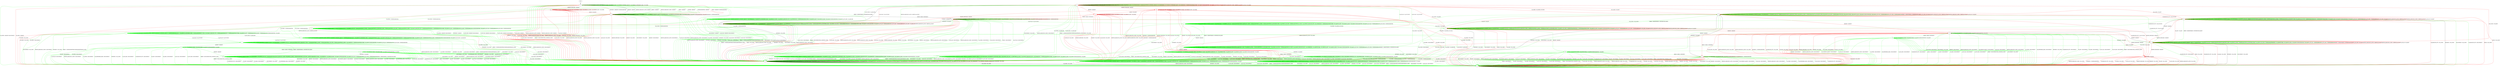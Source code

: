 digraph "" {
	graph ["Incoming time"=0.07662200927734375,
		"Outgoing time"=0.13793635368347168,
		Output="{'States': 36, 'Transitions': 837, 'Filename': '../results/ssh/DropBear-OpenSSH-yices-3.dot'}",
		Reference="{'States': 18, 'Transitions': 222, 'Filename': '../subjects/ssh/DropBear.dot'}",
		Solver=yices,
		Updated="{'States': 32, 'Transitions': 683, 'Filename': '../subjects/ssh/OpenSSH.dot'}",
		"f-measure"=0.15027624309392265,
		precision=0.09956076134699854,
		recall=0.3063063063063063
	];
	a -> a	[key=0,
		label="SERVICE_REQUEST_AUTH / SERVICE_ACCEPT"];
	a -> a	[key=1,
		label="CH_REQUEST_PTY / CH_NONE"];
	a -> a	[key=2,
		label="CH_DATA / CH_NONE"];
	a -> a	[key=3,
		label="CH_CLOSE / CH_NONE"];
	a -> a	[key=4,
		label="CH_EOF / CH_NONE"];
	a -> a	[key=5,
		color=green,
		label="KEXINIT / UNIMPLEMENTED"];
	a -> a	[key=6,
		color=green,
		label="CH_WINDOW_ADJUST / CH_NONE"];
	a -> a	[key=7,
		color=green,
		label="DEBUG / NO_RESP"];
	a -> a	[key=8,
		color=green,
		label="CH_EXTENDED_DATA / CH_NONE"];
	a -> a	[key=9,
		color=green,
		label="KEX30 / UNIMPLEMENTED"];
	a -> a	[key=10,
		color=green,
		label="IGNORE / NO_RESP"];
	a -> a	[key=11,
		color=green,
		label="UNIMPLEMENTED / NO_RESP"];
	a -> a	[key=12,
		color=red,
		label="UA_PK_NOK / NO_RESP"];
	a -> a	[key=13,
		color=red,
		label="SERVICE_REQUEST_CONN / SERVICE_ACCEPT"];
	a -> a	[key=14,
		color=red,
		label="UA_PK_OK / NO_RESP"];
	a -> g	[key=0,
		label="NEWKEYS / NO_CONN"];
	a -> g	[key=1,
		color=green,
		label="DISCONNECT / NO_CONN"];
	a -> g	[key=2,
		color=green,
		label="SERVICE_REQUEST_CONN / DISCONNECT"];
	a -> g	[key=3,
		color=green,
		label="REKEY / UNIMPLEMENTED|UNIMPLEMENTED|NO_CONN"];
	a -> g	[key=4,
		color=red,
		label="KEX30 / NO_CONN"];
	a -> l	[key=0,
		color=red,
		label="CH_OPEN / CH_OPEN_SUCCESS"];
	p	[color=green];
	a -> p	[key=0,
		color=green,
		label="UA_PK_OK / UA_SUCCESS"];
	a -> p	[key=1,
		color=green,
		label="UA_PW_OK / UA_SUCCESS"];
	q	[color=green];
	a -> q	[key=0,
		color=green,
		label="UA_PW_NOK / UA_FAILURE"];
	r	[color=green];
	a -> r	[key=0,
		color=green,
		label="UA_NONE / UA_FAILURE"];
	s	[color=green];
	a -> s	[key=0,
		color=green,
		label="UA_PK_NOK / UA_FAILURE"];
	t	[color=green];
	a -> t	[key=0,
		color=green,
		label="CH_OPEN / UNIMPLEMENTED"];
	hh	[color=red];
	a -> hh	[key=0,
		color=red,
		label="KEXINIT_PROCEED / KEXINIT"];
	ii	[color=red];
	a -> ii	[key=0,
		color=red,
		label="KEXINIT / KEXINIT"];
	b -> b	[key=0,
		label="CH_OPEN / CH_MAX"];
	b -> b	[key=1,
		color=green,
		label="DEBUG / NO_RESP"];
	b -> b	[key=2,
		color=green,
		label="IGNORE / NO_RESP"];
	b -> b	[key=3,
		color=green,
		label="UNIMPLEMENTED / NO_RESP"];
	b -> e	[key=0,
		color=green,
		label="DISCONNECT / NO_CONN"];
	b -> e	[key=1,
		color=green,
		label="KEXINIT / DISCONNECT"];
	b -> e	[key=2,
		color=green,
		label="SERVICE_REQUEST_AUTH / DISCONNECT"];
	b -> e	[key=3,
		color=green,
		label="CH_WINDOW_ADJUST / DISCONNECT"];
	b -> e	[key=4,
		color=green,
		label="UA_PK_OK / DISCONNECT"];
	b -> e	[key=5,
		color=green,
		label="SERVICE_REQUEST_CONN / DISCONNECT"];
	b -> e	[key=6,
		color=green,
		label="UA_NONE / DISCONNECT"];
	b -> e	[key=7,
		color=green,
		label="CH_EXTENDED_DATA / DISCONNECT"];
	b -> e	[key=8,
		color=green,
		label="NEWKEYS / NO_CONN"];
	b -> e	[key=9,
		color=green,
		label="UA_PK_NOK / DISCONNECT"];
	b -> e	[key=10,
		color=green,
		label="CH_REQUEST_PTY / DISCONNECT"];
	b -> e	[key=11,
		color=green,
		label="CH_EOF / DISCONNECT"];
	b -> e	[key=12,
		color=green,
		label="CH_DATA / DISCONNECT"];
	b -> e	[key=13,
		color=green,
		label="UA_PW_OK / DISCONNECT"];
	b -> e	[key=14,
		color=green,
		label="UA_PW_NOK / DISCONNECT"];
	b -> e	[key=15,
		color=green,
		label="REKEY / DISCONNECT|NO_CONN|NO_CONN"];
	b -> e	[key=16,
		color=red,
		label="UA_PK_NOK / NO_CONN"];
	b -> e	[key=17,
		color=red,
		label="SERVICE_REQUEST_AUTH / NO_CONN"];
	b -> e	[key=18,
		color=red,
		label="SERVICE_REQUEST_CONN / NO_CONN"];
	b -> e	[key=19,
		color=red,
		label="NEWKEYS / UNIMPLEMENTED"];
	b -> e	[key=20,
		color=red,
		label="CH_REQUEST_PTY / NO_CONN"];
	b -> e	[key=21,
		color=red,
		label="CH_DATA / NO_CONN"];
	b -> e	[key=22,
		color=red,
		label="UA_PK_OK / NO_CONN"];
	b -> e	[key=23,
		color=red,
		label="KEXINIT_PROCEED / NO_CONN"];
	b -> e	[key=24,
		color=red,
		label="KEXINIT / NO_CONN"];
	b -> e	[key=25,
		color=red,
		label="CH_EOF / NO_CONN"];
	b -> g	[key=0,
		color=green,
		label="CH_CLOSE / DISCONNECT"];
	b -> g	[key=1,
		color=red,
		label="CH_CLOSE / NO_CONN"];
	b -> h	[key=0,
		color=red,
		label="KEX30 / KEX31+NEWKEYS"];
	ff	[color=green];
	b -> ff	[key=0,
		color=green,
		label="KEX30 / KEX31+NEWKEYS"];
	c -> a	[key=0,
		color=red,
		label="CH_CLOSE / NO_RESP"];
	c -> b	[key=0,
		label="KEXINIT / KEXINIT"];
	c -> c	[key=0,
		label="CH_OPEN / CH_MAX"];
	c -> c	[key=1,
		label="CH_EOF / NO_RESP"];
	c -> c	[key=2,
		color=green,
		label="SERVICE_REQUEST_AUTH / NO_RESP"];
	c -> c	[key=3,
		color=green,
		label="CH_WINDOW_ADJUST / NO_RESP"];
	c -> c	[key=4,
		color=green,
		label="DEBUG / NO_RESP"];
	c -> c	[key=5,
		color=green,
		label="UA_PK_OK / UNIMPLEMENTED"];
	c -> c	[key=6,
		color=green,
		label="SERVICE_REQUEST_CONN / NO_RESP"];
	c -> c	[key=7,
		color=green,
		label="UA_NONE / UNIMPLEMENTED"];
	c -> c	[key=8,
		color=green,
		label="CH_EXTENDED_DATA / NO_RESP"];
	c -> c	[key=9,
		color=green,
		label="UA_PK_NOK / UNIMPLEMENTED"];
	c -> c	[key=10,
		color=green,
		label="KEX30 / NO_RESP"];
	c -> c	[key=11,
		color=green,
		label="IGNORE / NO_RESP"];
	c -> c	[key=12,
		color=green,
		label="CH_DATA / NO_RESP"];
	c -> c	[key=13,
		color=green,
		label="UNIMPLEMENTED / NO_RESP"];
	c -> c	[key=14,
		color=green,
		label="UA_PW_OK / UNIMPLEMENTED"];
	c -> c	[key=15,
		color=green,
		label="UA_PW_NOK / UNIMPLEMENTED"];
	c -> c	[key=16,
		color=green,
		label="REKEY / KEXINIT|KEX31+NEWKEYS|NO_RESP"];
	c -> c	[key=17,
		color=red,
		label="UA_PK_NOK / NO_RESP"];
	c -> c	[key=18,
		color=red,
		label="SERVICE_REQUEST_AUTH / SERVICE_ACCEPT"];
	c -> c	[key=19,
		color=red,
		label="SERVICE_REQUEST_CONN / SERVICE_ACCEPT"];
	c -> c	[key=20,
		color=red,
		label="UA_PK_OK / NO_RESP"];
	c -> e	[key=0,
		label="NEWKEYS / NO_CONN"];
	c -> e	[key=1,
		color=green,
		label="DISCONNECT / NO_CONN"];
	c -> e	[key=2,
		color=green,
		label="CH_REQUEST_PTY / DISCONNECT"];
	c -> e	[key=3,
		color=red,
		label="KEX30 / NO_CONN"];
	c -> e	[key=4,
		color=red,
		label="CH_REQUEST_PTY / NO_CONN"];
	c -> e	[key=5,
		color=red,
		label="CH_DATA / NO_CONN"];
	v	[color=green];
	c -> v	[key=0,
		color=green,
		label="CH_CLOSE / CH_CLOSE"];
	jj	[color=red];
	c -> jj	[key=0,
		color=red,
		label="KEXINIT_PROCEED / KEXINIT"];
	d -> a	[key=0,
		color=red,
		label="CH_CLOSE / CH_EOF"];
	d -> b	[key=0,
		label="KEXINIT / KEXINIT"];
	d -> c	[key=0,
		color=green,
		label="REKEY / KEXINIT|KEX31+NEWKEYS|NO_RESP"];
	d -> c	[key=1,
		color=red,
		label="CH_EOF / CH_EOF"];
	d -> d	[key=0,
		label="CH_OPEN / CH_MAX"];
	d -> d	[key=1,
		label="CH_DATA / NO_RESP"];
	d -> d	[key=2,
		color=green,
		label="SERVICE_REQUEST_AUTH / UNIMPLEMENTED"];
	d -> d	[key=3,
		color=green,
		label="CH_WINDOW_ADJUST / NO_RESP"];
	d -> d	[key=4,
		color=green,
		label="DEBUG / NO_RESP"];
	d -> d	[key=5,
		color=green,
		label="UA_PK_OK / UNIMPLEMENTED"];
	d -> d	[key=6,
		color=green,
		label="SERVICE_REQUEST_CONN / UNIMPLEMENTED"];
	d -> d	[key=7,
		color=green,
		label="UA_NONE / UNIMPLEMENTED"];
	d -> d	[key=8,
		color=green,
		label="CH_EXTENDED_DATA / NO_RESP"];
	d -> d	[key=9,
		color=green,
		label="UA_PK_NOK / UNIMPLEMENTED"];
	d -> d	[key=10,
		color=green,
		label="KEX30 / UNIMPLEMENTED"];
	d -> d	[key=11,
		color=green,
		label="IGNORE / NO_RESP"];
	d -> d	[key=12,
		color=green,
		label="CH_EOF / NO_RESP"];
	d -> d	[key=13,
		color=green,
		label="UNIMPLEMENTED / NO_RESP"];
	d -> d	[key=14,
		color=green,
		label="UA_PW_OK / UNIMPLEMENTED"];
	d -> d	[key=15,
		color=green,
		label="UA_PW_NOK / UNIMPLEMENTED"];
	d -> d	[key=16,
		color=red,
		label="UA_PK_NOK / NO_RESP"];
	d -> d	[key=17,
		color=red,
		label="SERVICE_REQUEST_AUTH / SERVICE_ACCEPT"];
	d -> d	[key=18,
		color=red,
		label="SERVICE_REQUEST_CONN / SERVICE_ACCEPT"];
	d -> d	[key=19,
		color=red,
		label="UA_PK_OK / NO_RESP"];
	d -> e	[key=0,
		label="NEWKEYS / NO_CONN"];
	d -> e	[key=1,
		color=green,
		label="DISCONNECT / NO_CONN"];
	d -> e	[key=2,
		color=green,
		label="CH_REQUEST_PTY / DISCONNECT"];
	d -> e	[key=3,
		color=red,
		label="KEX30 / NO_CONN"];
	d -> e	[key=4,
		color=red,
		label="CH_REQUEST_PTY / NO_CONN"];
	d -> p	[key=0,
		color=green,
		label="CH_CLOSE / CH_CLOSE"];
	d -> jj	[key=0,
		color=red,
		label="KEXINIT_PROCEED / KEXINIT"];
	e -> e	[key=0,
		label="UA_PK_NOK / NO_CONN"];
	e -> e	[key=1,
		label="KEX30 / NO_CONN"];
	e -> e	[key=2,
		label="SERVICE_REQUEST_AUTH / NO_CONN"];
	e -> e	[key=3,
		label="SERVICE_REQUEST_CONN / NO_CONN"];
	e -> e	[key=4,
		label="NEWKEYS / NO_CONN"];
	e -> e	[key=5,
		label="CH_REQUEST_PTY / NO_CONN"];
	e -> e	[key=6,
		label="CH_OPEN / CH_MAX"];
	e -> e	[key=7,
		label="CH_DATA / NO_CONN"];
	e -> e	[key=8,
		label="UA_PK_OK / NO_CONN"];
	e -> e	[key=9,
		label="KEXINIT / NO_CONN"];
	e -> e	[key=10,
		label="CH_EOF / NO_CONN"];
	e -> e	[key=11,
		color=green,
		label="DISCONNECT / NO_CONN"];
	e -> e	[key=12,
		color=green,
		label="CH_WINDOW_ADJUST / NO_CONN"];
	e -> e	[key=13,
		color=green,
		label="DEBUG / NO_CONN"];
	e -> e	[key=14,
		color=green,
		label="UA_NONE / NO_CONN"];
	e -> e	[key=15,
		color=green,
		label="CH_EXTENDED_DATA / NO_CONN"];
	e -> e	[key=16,
		color=green,
		label="IGNORE / NO_CONN"];
	e -> e	[key=17,
		color=green,
		label="UNIMPLEMENTED / NO_CONN"];
	e -> e	[key=18,
		color=green,
		label="UA_PW_OK / NO_CONN"];
	e -> e	[key=19,
		color=green,
		label="UA_PW_NOK / NO_CONN"];
	e -> e	[key=20,
		color=green,
		label="REKEY / NO_CONN|NO_CONN|NO_CONN"];
	e -> e	[key=21,
		color=red,
		label="KEXINIT_PROCEED / NO_CONN"];
	e -> g	[key=0,
		label="CH_CLOSE / NO_CONN"];
	f -> a	[key=0,
		color=green,
		label="SERVICE_REQUEST_AUTH / SERVICE_ACCEPT"];
	f -> a	[key=1,
		color=red,
		label="UA_PK_OK / UA_SUCCESS"];
	f -> e	[key=0,
		color=red,
		label="CH_OPEN / NO_CONN"];
	f -> f	[key=0,
		label="CH_REQUEST_PTY / CH_NONE"];
	f -> f	[key=1,
		label="CH_DATA / CH_NONE"];
	f -> f	[key=2,
		label="CH_CLOSE / CH_NONE"];
	f -> f	[key=3,
		label="CH_EOF / CH_NONE"];
	f -> f	[key=4,
		color=green,
		label="KEXINIT / UNIMPLEMENTED"];
	f -> f	[key=5,
		color=green,
		label="CH_WINDOW_ADJUST / CH_NONE"];
	f -> f	[key=6,
		color=green,
		label="DEBUG / NO_RESP"];
	f -> f	[key=7,
		color=green,
		label="UA_PK_OK / UNIMPLEMENTED"];
	f -> f	[key=8,
		color=green,
		label="UA_NONE / UNIMPLEMENTED"];
	f -> f	[key=9,
		color=green,
		label="CH_EXTENDED_DATA / CH_NONE"];
	f -> f	[key=10,
		color=green,
		label="UA_PK_NOK / UNIMPLEMENTED"];
	f -> f	[key=11,
		color=green,
		label="KEX30 / UNIMPLEMENTED"];
	f -> f	[key=12,
		color=green,
		label="IGNORE / NO_RESP"];
	f -> f	[key=13,
		color=green,
		label="UNIMPLEMENTED / NO_RESP"];
	f -> f	[key=14,
		color=green,
		label="UA_PW_OK / UNIMPLEMENTED"];
	f -> f	[key=15,
		color=green,
		label="UA_PW_NOK / UNIMPLEMENTED"];
	f -> f	[key=16,
		color=red,
		label="UA_PK_NOK / UA_FAILURE"];
	f -> f	[key=17,
		color=red,
		label="SERVICE_REQUEST_AUTH / SERVICE_ACCEPT"];
	f -> g	[key=0,
		label="NEWKEYS / NO_CONN"];
	f -> g	[key=1,
		color=green,
		label="DISCONNECT / NO_CONN"];
	f -> g	[key=2,
		color=green,
		label="SERVICE_REQUEST_CONN / DISCONNECT"];
	f -> g	[key=3,
		color=green,
		label="REKEY / UNIMPLEMENTED|UNIMPLEMENTED|NO_CONN"];
	f -> g	[key=4,
		color=red,
		label="KEX30 / NO_CONN"];
	f -> g	[key=5,
		color=red,
		label="SERVICE_REQUEST_CONN / NO_CONN"];
	o	[color=green];
	f -> o	[key=0,
		color=green,
		label="CH_OPEN / UNIMPLEMENTED"];
	f -> hh	[key=0,
		color=red,
		label="KEXINIT_PROCEED / KEXINIT"];
	f -> ii	[key=0,
		color=red,
		label="KEXINIT / KEXINIT"];
	g -> e	[key=0,
		label="CH_OPEN / NO_CONN"];
	g -> g	[key=0,
		label="UA_PK_NOK / NO_CONN"];
	g -> g	[key=1,
		label="KEX30 / NO_CONN"];
	g -> g	[key=2,
		label="SERVICE_REQUEST_AUTH / NO_CONN"];
	g -> g	[key=3,
		label="SERVICE_REQUEST_CONN / NO_CONN"];
	g -> g	[key=4,
		label="NEWKEYS / NO_CONN"];
	g -> g	[key=5,
		label="CH_REQUEST_PTY / CH_NONE"];
	g -> g	[key=6,
		label="CH_DATA / CH_NONE"];
	g -> g	[key=7,
		label="UA_PK_OK / NO_CONN"];
	g -> g	[key=8,
		label="CH_CLOSE / CH_NONE"];
	g -> g	[key=9,
		label="KEXINIT / NO_CONN"];
	g -> g	[key=10,
		label="CH_EOF / CH_NONE"];
	g -> g	[key=11,
		color=green,
		label="DISCONNECT / NO_CONN"];
	g -> g	[key=12,
		color=green,
		label="CH_WINDOW_ADJUST / CH_NONE"];
	g -> g	[key=13,
		color=green,
		label="DEBUG / NO_CONN"];
	g -> g	[key=14,
		color=green,
		label="UA_NONE / NO_CONN"];
	g -> g	[key=15,
		color=green,
		label="CH_EXTENDED_DATA / CH_NONE"];
	g -> g	[key=16,
		color=green,
		label="IGNORE / NO_CONN"];
	g -> g	[key=17,
		color=green,
		label="UNIMPLEMENTED / NO_CONN"];
	g -> g	[key=18,
		color=green,
		label="UA_PW_OK / NO_CONN"];
	g -> g	[key=19,
		color=green,
		label="UA_PW_NOK / NO_CONN"];
	g -> g	[key=20,
		color=green,
		label="REKEY / NO_CONN|NO_CONN|NO_CONN"];
	g -> g	[key=21,
		color=red,
		label="KEXINIT_PROCEED / NO_CONN"];
	h -> e	[key=0,
		color=green,
		label="DISCONNECT / NO_CONN"];
	h -> e	[key=1,
		color=green,
		label="KEXINIT / DISCONNECT"];
	h -> e	[key=2,
		color=green,
		label="SERVICE_REQUEST_AUTH / DISCONNECT"];
	h -> e	[key=3,
		color=green,
		label="CH_WINDOW_ADJUST / DISCONNECT"];
	h -> e	[key=4,
		color=green,
		label="UA_PK_OK / DISCONNECT"];
	h -> e	[key=5,
		color=green,
		label="SERVICE_REQUEST_CONN / DISCONNECT"];
	h -> e	[key=6,
		color=green,
		label="UA_NONE / DISCONNECT"];
	h -> e	[key=7,
		color=green,
		label="CH_EXTENDED_DATA / DISCONNECT"];
	h -> e	[key=8,
		color=green,
		label="UA_PK_NOK / DISCONNECT"];
	h -> e	[key=9,
		color=green,
		label="CH_REQUEST_PTY / DISCONNECT"];
	h -> e	[key=10,
		color=green,
		label="KEX30 / DISCONNECT"];
	h -> e	[key=11,
		color=green,
		label="CH_EOF / DISCONNECT"];
	h -> e	[key=12,
		color=green,
		label="CH_DATA / DISCONNECT"];
	h -> e	[key=13,
		color=green,
		label="UA_PW_OK / DISCONNECT"];
	h -> e	[key=14,
		color=green,
		label="UA_PW_NOK / DISCONNECT"];
	h -> e	[key=15,
		color=green,
		label="REKEY / DISCONNECT|NO_CONN|NO_CONN"];
	h -> e	[key=16,
		color=red,
		label="UA_PK_NOK / NO_CONN"];
	h -> e	[key=17,
		color=red,
		label="SERVICE_REQUEST_AUTH / NO_CONN"];
	h -> e	[key=18,
		color=red,
		label="SERVICE_REQUEST_CONN / NO_CONN"];
	h -> e	[key=19,
		color=red,
		label="CH_REQUEST_PTY / NO_CONN"];
	h -> e	[key=20,
		color=red,
		label="CH_DATA / NO_CONN"];
	h -> e	[key=21,
		color=red,
		label="UA_PK_OK / NO_CONN"];
	h -> e	[key=22,
		color=red,
		label="KEXINIT_PROCEED / NO_CONN"];
	h -> e	[key=23,
		color=red,
		label="KEXINIT / NO_CONN"];
	h -> e	[key=24,
		color=red,
		label="CH_EOF / NO_CONN"];
	h -> g	[key=0,
		color=green,
		label="CH_CLOSE / DISCONNECT"];
	h -> g	[key=1,
		color=red,
		label="CH_CLOSE / NO_CONN"];
	h -> h	[key=0,
		label="CH_OPEN / CH_MAX"];
	h -> h	[key=1,
		color=green,
		label="DEBUG / NO_RESP"];
	h -> h	[key=2,
		color=green,
		label="IGNORE / NO_RESP"];
	h -> h	[key=3,
		color=green,
		label="UNIMPLEMENTED / NO_RESP"];
	h -> h	[key=4,
		color=red,
		label="KEX30 / UNIMPLEMENTED"];
	h -> l	[key=0,
		label="NEWKEYS / NO_RESP"];
	i -> a	[key=0,
		color=red,
		label="CH_CLOSE / NO_RESP"];
	i -> b	[key=0,
		color=red,
		label="KEXINIT / KEXINIT"];
	i -> c	[key=0,
		color=red,
		label="CH_REQUEST_PTY / CH_SUCCESS"];
	i -> d	[key=0,
		color=green,
		label="CH_REQUEST_PTY / CH_SUCCESS"];
	i -> e	[key=0,
		label="NEWKEYS / NO_CONN"];
	i -> e	[key=1,
		color=green,
		label="DISCONNECT / NO_CONN"];
	i -> e	[key=2,
		color=red,
		label="KEX30 / NO_CONN"];
	i -> e	[key=3,
		color=red,
		label="CH_DATA / NO_CONN"];
	i -> i	[key=0,
		label="CH_OPEN / CH_MAX"];
	i -> i	[key=1,
		label="CH_EOF / NO_RESP"];
	i -> i	[key=2,
		color=green,
		label="SERVICE_REQUEST_AUTH / UNIMPLEMENTED"];
	i -> i	[key=3,
		color=green,
		label="CH_WINDOW_ADJUST / NO_RESP"];
	i -> i	[key=4,
		color=green,
		label="DEBUG / NO_RESP"];
	i -> i	[key=5,
		color=green,
		label="UA_PK_OK / UNIMPLEMENTED"];
	i -> i	[key=6,
		color=green,
		label="SERVICE_REQUEST_CONN / UNIMPLEMENTED"];
	i -> i	[key=7,
		color=green,
		label="UA_NONE / UNIMPLEMENTED"];
	i -> i	[key=8,
		color=green,
		label="CH_EXTENDED_DATA / NO_RESP"];
	i -> i	[key=9,
		color=green,
		label="UA_PK_NOK / UNIMPLEMENTED"];
	i -> i	[key=10,
		color=green,
		label="KEX30 / UNIMPLEMENTED"];
	i -> i	[key=11,
		color=green,
		label="IGNORE / NO_RESP"];
	i -> i	[key=12,
		color=green,
		label="CH_DATA / NO_RESP"];
	i -> i	[key=13,
		color=green,
		label="UNIMPLEMENTED / NO_RESP"];
	i -> i	[key=14,
		color=green,
		label="UA_PW_OK / UNIMPLEMENTED"];
	i -> i	[key=15,
		color=green,
		label="UA_PW_NOK / UNIMPLEMENTED"];
	i -> i	[key=16,
		color=red,
		label="UA_PK_NOK / NO_RESP"];
	i -> i	[key=17,
		color=red,
		label="SERVICE_REQUEST_AUTH / SERVICE_ACCEPT"];
	i -> i	[key=18,
		color=red,
		label="SERVICE_REQUEST_CONN / SERVICE_ACCEPT"];
	i -> i	[key=19,
		color=red,
		label="UA_PK_OK / NO_RESP"];
	i -> l	[key=0,
		color=green,
		label="REKEY / KEXINIT|KEX31+NEWKEYS|NO_RESP"];
	i -> p	[key=0,
		color=green,
		label="CH_CLOSE / CH_CLOSE"];
	bb	[color=green];
	i -> bb	[key=0,
		color=green,
		label="KEXINIT / KEXINIT"];
	i -> jj	[key=0,
		color=red,
		label="KEXINIT_PROCEED / KEXINIT"];
	j -> e	[key=0,
		color=green,
		label="CH_OPEN / KEXINIT+DISCONNECT"];
	j -> e	[key=1,
		color=red,
		label="CH_OPEN / KEXINIT"];
	j -> f	[key=0,
		color=green,
		label="REKEY / KEXINIT|KEX31+NEWKEYS|NO_RESP"];
	j -> g	[key=0,
		color=green,
		label="DISCONNECT / KEXINIT"];
	j -> g	[key=1,
		color=green,
		label="UA_PK_OK / KEXINIT+DISCONNECT"];
	j -> g	[key=2,
		color=green,
		label="UA_NONE / KEXINIT+DISCONNECT"];
	j -> g	[key=3,
		color=green,
		label="NEWKEYS / KEXINIT"];
	j -> g	[key=4,
		color=green,
		label="UA_PK_NOK / KEXINIT+DISCONNECT"];
	j -> g	[key=5,
		color=green,
		label="UA_PW_OK / KEXINIT+DISCONNECT"];
	j -> g	[key=6,
		color=green,
		label="UA_PW_NOK / KEXINIT+DISCONNECT"];
	j -> g	[key=7,
		color=red,
		label="UA_PK_NOK / KEXINIT"];
	j -> g	[key=8,
		color=red,
		label="SERVICE_REQUEST_AUTH / KEXINIT"];
	j -> g	[key=9,
		color=red,
		label="SERVICE_REQUEST_CONN / KEXINIT"];
	j -> g	[key=10,
		color=red,
		label="UA_PK_OK / KEXINIT"];
	j -> j	[key=0,
		label="CH_REQUEST_PTY / CH_NONE"];
	j -> j	[key=1,
		label="CH_DATA / CH_NONE"];
	j -> j	[key=2,
		label="CH_CLOSE / CH_NONE"];
	j -> j	[key=3,
		label="CH_EOF / CH_NONE"];
	j -> j	[key=4,
		color=green,
		label="CH_WINDOW_ADJUST / CH_NONE"];
	j -> j	[key=5,
		color=green,
		label="CH_EXTENDED_DATA / CH_NONE"];
	j -> n	[key=0,
		label="KEXINIT / KEXINIT"];
	j -> n	[key=1,
		color=green,
		label="SERVICE_REQUEST_AUTH / KEXINIT"];
	j -> n	[key=2,
		color=green,
		label="DEBUG / KEXINIT"];
	j -> n	[key=3,
		color=green,
		label="SERVICE_REQUEST_CONN / KEXINIT"];
	j -> n	[key=4,
		color=green,
		label="KEX30 / KEXINIT"];
	j -> n	[key=5,
		color=green,
		label="IGNORE / KEXINIT"];
	j -> n	[key=6,
		color=green,
		label="UNIMPLEMENTED / KEXINIT"];
	j -> n	[key=7,
		color=red,
		label="KEX30 / KEXINIT+UNIMPLEMENTED"];
	j -> n	[key=8,
		color=red,
		label="NEWKEYS / KEXINIT+UNIMPLEMENTED"];
	gg	[color=red];
	j -> gg	[key=0,
		color=red,
		label="KEXINIT_PROCEED / KEXINIT"];
	k -> e	[key=0,
		color=green,
		label="CH_OPEN / DISCONNECT"];
	k -> e	[key=1,
		color=red,
		label="CH_OPEN / NO_CONN"];
	k -> f	[key=0,
		label="NEWKEYS / NO_RESP"];
	k -> g	[key=0,
		color=green,
		label="DISCONNECT / NO_CONN"];
	k -> g	[key=1,
		color=green,
		label="KEXINIT / DISCONNECT"];
	k -> g	[key=2,
		color=green,
		label="SERVICE_REQUEST_AUTH / DISCONNECT"];
	k -> g	[key=3,
		color=green,
		label="UA_PK_OK / DISCONNECT"];
	k -> g	[key=4,
		color=green,
		label="SERVICE_REQUEST_CONN / DISCONNECT"];
	k -> g	[key=5,
		color=green,
		label="UA_NONE / DISCONNECT"];
	k -> g	[key=6,
		color=green,
		label="UA_PK_NOK / DISCONNECT"];
	k -> g	[key=7,
		color=green,
		label="KEX30 / DISCONNECT"];
	k -> g	[key=8,
		color=green,
		label="UA_PW_OK / DISCONNECT"];
	k -> g	[key=9,
		color=green,
		label="UA_PW_NOK / DISCONNECT"];
	k -> g	[key=10,
		color=green,
		label="REKEY / DISCONNECT|NO_CONN|NO_CONN"];
	k -> g	[key=11,
		color=red,
		label="UA_PK_NOK / NO_CONN"];
	k -> g	[key=12,
		color=red,
		label="SERVICE_REQUEST_AUTH / NO_CONN"];
	k -> g	[key=13,
		color=red,
		label="SERVICE_REQUEST_CONN / NO_CONN"];
	k -> g	[key=14,
		color=red,
		label="UA_PK_OK / NO_CONN"];
	k -> g	[key=15,
		color=red,
		label="KEXINIT_PROCEED / NO_CONN"];
	k -> g	[key=16,
		color=red,
		label="KEXINIT / NO_CONN"];
	k -> k	[key=0,
		label="CH_REQUEST_PTY / CH_NONE"];
	k -> k	[key=1,
		label="CH_DATA / CH_NONE"];
	k -> k	[key=2,
		label="CH_CLOSE / CH_NONE"];
	k -> k	[key=3,
		label="CH_EOF / CH_NONE"];
	k -> k	[key=4,
		color=green,
		label="CH_WINDOW_ADJUST / CH_NONE"];
	k -> k	[key=5,
		color=green,
		label="DEBUG / NO_RESP"];
	k -> k	[key=6,
		color=green,
		label="CH_EXTENDED_DATA / CH_NONE"];
	k -> k	[key=7,
		color=green,
		label="IGNORE / NO_RESP"];
	k -> k	[key=8,
		color=green,
		label="UNIMPLEMENTED / NO_RESP"];
	k -> k	[key=9,
		color=red,
		label="KEX30 / UNIMPLEMENTED"];
	l -> a	[key=0,
		color=red,
		label="CH_CLOSE / CH_EOF"];
	l -> b	[key=0,
		color=red,
		label="KEXINIT / KEXINIT"];
	l -> c	[key=0,
		color=green,
		label="CH_REQUEST_PTY / CH_SUCCESS"];
	l -> d	[key=0,
		color=red,
		label="CH_REQUEST_PTY / CH_SUCCESS"];
	l -> e	[key=0,
		label="NEWKEYS / NO_CONN"];
	l -> e	[key=1,
		color=green,
		label="DISCONNECT / NO_CONN"];
	l -> e	[key=2,
		color=red,
		label="KEX30 / NO_CONN"];
	l -> i	[key=0,
		color=red,
		label="CH_EOF / CH_EOF"];
	l -> l	[key=0,
		label="CH_OPEN / CH_MAX"];
	l -> l	[key=1,
		label="CH_DATA / NO_RESP"];
	l -> l	[key=2,
		color=green,
		label="SERVICE_REQUEST_AUTH / NO_RESP"];
	l -> l	[key=3,
		color=green,
		label="CH_WINDOW_ADJUST / NO_RESP"];
	l -> l	[key=4,
		color=green,
		label="DEBUG / NO_RESP"];
	l -> l	[key=5,
		color=green,
		label="UA_PK_OK / UNIMPLEMENTED"];
	l -> l	[key=6,
		color=green,
		label="SERVICE_REQUEST_CONN / NO_RESP"];
	l -> l	[key=7,
		color=green,
		label="UA_NONE / UNIMPLEMENTED"];
	l -> l	[key=8,
		color=green,
		label="CH_EXTENDED_DATA / NO_RESP"];
	l -> l	[key=9,
		color=green,
		label="UA_PK_NOK / UNIMPLEMENTED"];
	l -> l	[key=10,
		color=green,
		label="KEX30 / NO_RESP"];
	l -> l	[key=11,
		color=green,
		label="IGNORE / NO_RESP"];
	l -> l	[key=12,
		color=green,
		label="CH_EOF / NO_RESP"];
	l -> l	[key=13,
		color=green,
		label="UNIMPLEMENTED / NO_RESP"];
	l -> l	[key=14,
		color=green,
		label="UA_PW_OK / UNIMPLEMENTED"];
	l -> l	[key=15,
		color=green,
		label="UA_PW_NOK / UNIMPLEMENTED"];
	l -> l	[key=16,
		color=green,
		label="REKEY / KEXINIT|KEX31+NEWKEYS|NO_RESP"];
	l -> l	[key=17,
		color=red,
		label="UA_PK_NOK / NO_RESP"];
	l -> l	[key=18,
		color=red,
		label="SERVICE_REQUEST_AUTH / SERVICE_ACCEPT"];
	l -> l	[key=19,
		color=red,
		label="SERVICE_REQUEST_CONN / SERVICE_ACCEPT"];
	l -> l	[key=20,
		color=red,
		label="UA_PK_OK / NO_RESP"];
	l -> v	[key=0,
		color=green,
		label="CH_CLOSE / CH_CLOSE"];
	l -> bb	[key=0,
		color=green,
		label="KEXINIT / KEXINIT"];
	l -> jj	[key=0,
		color=red,
		label="KEXINIT_PROCEED / KEXINIT"];
	m -> j	[key=0];
	n -> e	[key=0,
		color=green,
		label="CH_OPEN / DISCONNECT"];
	n -> e	[key=1,
		color=red,
		label="CH_OPEN / NO_CONN"];
	n -> g	[key=0,
		color=green,
		label="DISCONNECT / NO_CONN"];
	n -> g	[key=1,
		color=green,
		label="KEXINIT / DISCONNECT"];
	n -> g	[key=2,
		color=green,
		label="SERVICE_REQUEST_AUTH / DISCONNECT"];
	n -> g	[key=3,
		color=green,
		label="UA_PK_OK / DISCONNECT"];
	n -> g	[key=4,
		color=green,
		label="SERVICE_REQUEST_CONN / DISCONNECT"];
	n -> g	[key=5,
		color=green,
		label="UA_NONE / DISCONNECT"];
	n -> g	[key=6,
		color=green,
		label="NEWKEYS / NO_CONN"];
	n -> g	[key=7,
		color=green,
		label="UA_PK_NOK / DISCONNECT"];
	n -> g	[key=8,
		color=green,
		label="UA_PW_OK / DISCONNECT"];
	n -> g	[key=9,
		color=green,
		label="UA_PW_NOK / DISCONNECT"];
	n -> g	[key=10,
		color=green,
		label="REKEY / DISCONNECT|NO_CONN|NO_CONN"];
	n -> g	[key=11,
		color=red,
		label="UA_PK_NOK / NO_CONN"];
	n -> g	[key=12,
		color=red,
		label="SERVICE_REQUEST_AUTH / NO_CONN"];
	n -> g	[key=13,
		color=red,
		label="SERVICE_REQUEST_CONN / NO_CONN"];
	n -> g	[key=14,
		color=red,
		label="UA_PK_OK / NO_CONN"];
	n -> g	[key=15,
		color=red,
		label="KEXINIT_PROCEED / NO_CONN"];
	n -> g	[key=16,
		color=red,
		label="KEXINIT / NO_CONN"];
	n -> k	[key=0,
		label="KEX30 / KEX31+NEWKEYS"];
	n -> n	[key=0,
		label="CH_REQUEST_PTY / CH_NONE"];
	n -> n	[key=1,
		label="CH_DATA / CH_NONE"];
	n -> n	[key=2,
		label="CH_CLOSE / CH_NONE"];
	n -> n	[key=3,
		label="CH_EOF / CH_NONE"];
	n -> n	[key=4,
		color=green,
		label="CH_WINDOW_ADJUST / CH_NONE"];
	n -> n	[key=5,
		color=green,
		label="DEBUG / NO_RESP"];
	n -> n	[key=6,
		color=green,
		label="CH_EXTENDED_DATA / CH_NONE"];
	n -> n	[key=7,
		color=green,
		label="IGNORE / NO_RESP"];
	n -> n	[key=8,
		color=green,
		label="UNIMPLEMENTED / NO_RESP"];
	n -> n	[key=9,
		color=red,
		label="NEWKEYS / UNIMPLEMENTED"];
	o -> e	[key=0,
		color=green,
		label="DISCONNECT / NO_CONN"];
	o -> e	[key=1,
		color=green,
		label="SERVICE_REQUEST_CONN / DISCONNECT"];
	o -> e	[key=2,
		color=green,
		label="NEWKEYS / NO_CONN"];
	o -> e	[key=3,
		color=green,
		label="REKEY / UNIMPLEMENTED|UNIMPLEMENTED|NO_CONN"];
	o -> f	[key=0,
		color=green,
		label="CH_CLOSE / UNIMPLEMENTED"];
	o -> o	[key=0,
		color=green,
		label="KEXINIT / UNIMPLEMENTED"];
	o -> o	[key=1,
		color=green,
		label="CH_WINDOW_ADJUST / UNIMPLEMENTED"];
	o -> o	[key=2,
		color=green,
		label="DEBUG / NO_RESP"];
	o -> o	[key=3,
		color=green,
		label="UA_PK_OK / UNIMPLEMENTED"];
	o -> o	[key=4,
		color=green,
		label="UA_NONE / UNIMPLEMENTED"];
	o -> o	[key=5,
		color=green,
		label="CH_EXTENDED_DATA / UNIMPLEMENTED"];
	o -> o	[key=6,
		color=green,
		label="UA_PK_NOK / UNIMPLEMENTED"];
	o -> o	[key=7,
		color=green,
		label="CH_OPEN / CH_MAX"];
	o -> o	[key=8,
		color=green,
		label="CH_REQUEST_PTY / UNIMPLEMENTED"];
	o -> o	[key=9,
		color=green,
		label="KEX30 / UNIMPLEMENTED"];
	o -> o	[key=10,
		color=green,
		label="IGNORE / NO_RESP"];
	o -> o	[key=11,
		color=green,
		label="CH_EOF / UNIMPLEMENTED"];
	o -> o	[key=12,
		color=green,
		label="CH_DATA / UNIMPLEMENTED"];
	o -> o	[key=13,
		color=green,
		label="UNIMPLEMENTED / NO_RESP"];
	o -> o	[key=14,
		color=green,
		label="UA_PW_OK / UNIMPLEMENTED"];
	o -> o	[key=15,
		color=green,
		label="UA_PW_NOK / UNIMPLEMENTED"];
	o -> t	[key=0,
		color=green,
		label="SERVICE_REQUEST_AUTH / SERVICE_ACCEPT"];
	p -> g	[key=0,
		color=green,
		label="DISCONNECT / NO_CONN"];
	p -> g	[key=1,
		color=green,
		label="NEWKEYS / NO_CONN"];
	p -> i	[key=0,
		color=green,
		label="CH_OPEN / CH_OPEN_SUCCESS"];
	p -> p	[key=0,
		color=green,
		label="SERVICE_REQUEST_AUTH / UNIMPLEMENTED"];
	p -> p	[key=1,
		color=green,
		label="CH_WINDOW_ADJUST / CH_NONE"];
	p -> p	[key=2,
		color=green,
		label="DEBUG / NO_RESP"];
	p -> p	[key=3,
		color=green,
		label="UA_PK_OK / UNIMPLEMENTED"];
	p -> p	[key=4,
		color=green,
		label="SERVICE_REQUEST_CONN / UNIMPLEMENTED"];
	p -> p	[key=5,
		color=green,
		label="UA_NONE / UNIMPLEMENTED"];
	p -> p	[key=6,
		color=green,
		label="CH_EXTENDED_DATA / CH_NONE"];
	p -> p	[key=7,
		color=green,
		label="UA_PK_NOK / UNIMPLEMENTED"];
	p -> p	[key=8,
		color=green,
		label="CH_CLOSE / CH_NONE"];
	p -> p	[key=9,
		color=green,
		label="CH_REQUEST_PTY / CH_NONE"];
	p -> p	[key=10,
		color=green,
		label="KEX30 / UNIMPLEMENTED"];
	p -> p	[key=11,
		color=green,
		label="IGNORE / NO_RESP"];
	p -> p	[key=12,
		color=green,
		label="CH_EOF / CH_NONE"];
	p -> p	[key=13,
		color=green,
		label="CH_DATA / CH_NONE"];
	p -> p	[key=14,
		color=green,
		label="UNIMPLEMENTED / NO_RESP"];
	p -> p	[key=15,
		color=green,
		label="UA_PW_OK / UNIMPLEMENTED"];
	p -> p	[key=16,
		color=green,
		label="UA_PW_NOK / UNIMPLEMENTED"];
	u	[color=green];
	p -> u	[key=0,
		color=green,
		label="KEXINIT / KEXINIT"];
	p -> v	[key=0,
		color=green,
		label="REKEY / KEXINIT|KEX31+NEWKEYS|NO_RESP"];
	q -> g	[key=0,
		color=green,
		label="DISCONNECT / NO_CONN"];
	q -> g	[key=1,
		color=green,
		label="UA_PK_OK / DISCONNECT"];
	q -> g	[key=2,
		color=green,
		label="SERVICE_REQUEST_CONN / DISCONNECT"];
	q -> g	[key=3,
		color=green,
		label="UA_NONE / DISCONNECT"];
	q -> g	[key=4,
		color=green,
		label="NEWKEYS / NO_CONN"];
	q -> g	[key=5,
		color=green,
		label="UA_PK_NOK / DISCONNECT"];
	q -> g	[key=6,
		color=green,
		label="REKEY / UNIMPLEMENTED|UNIMPLEMENTED|NO_CONN"];
	q -> p	[key=0,
		color=green,
		label="UA_PW_OK / UA_SUCCESS"];
	q -> q	[key=0,
		color=green,
		label="KEXINIT / UNIMPLEMENTED"];
	q -> q	[key=1,
		color=green,
		label="SERVICE_REQUEST_AUTH / SERVICE_ACCEPT"];
	q -> q	[key=2,
		color=green,
		label="CH_WINDOW_ADJUST / CH_NONE"];
	q -> q	[key=3,
		color=green,
		label="DEBUG / NO_RESP"];
	q -> q	[key=4,
		color=green,
		label="CH_EXTENDED_DATA / CH_NONE"];
	q -> q	[key=5,
		color=green,
		label="CH_CLOSE / CH_NONE"];
	q -> q	[key=6,
		color=green,
		label="CH_REQUEST_PTY / CH_NONE"];
	q -> q	[key=7,
		color=green,
		label="KEX30 / UNIMPLEMENTED"];
	q -> q	[key=8,
		color=green,
		label="IGNORE / NO_RESP"];
	q -> q	[key=9,
		color=green,
		label="CH_EOF / CH_NONE"];
	q -> q	[key=10,
		color=green,
		label="CH_DATA / CH_NONE"];
	q -> q	[key=11,
		color=green,
		label="UNIMPLEMENTED / NO_RESP"];
	q -> q	[key=12,
		color=green,
		label="UA_PW_NOK / UA_FAILURE"];
	w	[color=green];
	q -> w	[key=0,
		color=green,
		label="CH_OPEN / UNIMPLEMENTED"];
	r -> g	[key=0,
		color=green,
		label="DISCONNECT / NO_CONN"];
	r -> g	[key=1,
		color=green,
		label="UA_PK_OK / DISCONNECT"];
	r -> g	[key=2,
		color=green,
		label="SERVICE_REQUEST_CONN / DISCONNECT"];
	r -> g	[key=3,
		color=green,
		label="NEWKEYS / NO_CONN"];
	r -> g	[key=4,
		color=green,
		label="UA_PK_NOK / DISCONNECT"];
	r -> g	[key=5,
		color=green,
		label="UA_PW_OK / DISCONNECT"];
	r -> g	[key=6,
		color=green,
		label="UA_PW_NOK / DISCONNECT"];
	r -> g	[key=7,
		color=green,
		label="REKEY / UNIMPLEMENTED|UNIMPLEMENTED|NO_CONN"];
	r -> r	[key=0,
		color=green,
		label="KEXINIT / UNIMPLEMENTED"];
	r -> r	[key=1,
		color=green,
		label="SERVICE_REQUEST_AUTH / SERVICE_ACCEPT"];
	r -> r	[key=2,
		color=green,
		label="CH_WINDOW_ADJUST / CH_NONE"];
	r -> r	[key=3,
		color=green,
		label="DEBUG / NO_RESP"];
	r -> r	[key=4,
		color=green,
		label="UA_NONE / UA_FAILURE"];
	r -> r	[key=5,
		color=green,
		label="CH_EXTENDED_DATA / CH_NONE"];
	r -> r	[key=6,
		color=green,
		label="CH_CLOSE / CH_NONE"];
	r -> r	[key=7,
		color=green,
		label="CH_REQUEST_PTY / CH_NONE"];
	r -> r	[key=8,
		color=green,
		label="KEX30 / UNIMPLEMENTED"];
	r -> r	[key=9,
		color=green,
		label="IGNORE / NO_RESP"];
	r -> r	[key=10,
		color=green,
		label="CH_EOF / CH_NONE"];
	r -> r	[key=11,
		color=green,
		label="CH_DATA / CH_NONE"];
	r -> r	[key=12,
		color=green,
		label="UNIMPLEMENTED / NO_RESP"];
	x	[color=green];
	r -> x	[key=0,
		color=green,
		label="CH_OPEN / UNIMPLEMENTED"];
	s -> g	[key=0,
		color=green,
		label="DISCONNECT / NO_CONN"];
	s -> g	[key=1,
		color=green,
		label="UA_PK_OK / DISCONNECT"];
	s -> g	[key=2,
		color=green,
		label="SERVICE_REQUEST_CONN / DISCONNECT"];
	s -> g	[key=3,
		color=green,
		label="UA_NONE / DISCONNECT"];
	s -> g	[key=4,
		color=green,
		label="NEWKEYS / NO_CONN"];
	s -> g	[key=5,
		color=green,
		label="UA_PW_OK / DISCONNECT"];
	s -> g	[key=6,
		color=green,
		label="UA_PW_NOK / DISCONNECT"];
	s -> g	[key=7,
		color=green,
		label="REKEY / UNIMPLEMENTED|UNIMPLEMENTED|NO_CONN"];
	s -> s	[key=0,
		color=green,
		label="KEXINIT / UNIMPLEMENTED"];
	s -> s	[key=1,
		color=green,
		label="SERVICE_REQUEST_AUTH / SERVICE_ACCEPT"];
	s -> s	[key=2,
		color=green,
		label="CH_WINDOW_ADJUST / CH_NONE"];
	s -> s	[key=3,
		color=green,
		label="DEBUG / NO_RESP"];
	s -> s	[key=4,
		color=green,
		label="CH_EXTENDED_DATA / CH_NONE"];
	s -> s	[key=5,
		color=green,
		label="UA_PK_NOK / UA_FAILURE"];
	s -> s	[key=6,
		color=green,
		label="CH_CLOSE / CH_NONE"];
	s -> s	[key=7,
		color=green,
		label="CH_REQUEST_PTY / CH_NONE"];
	s -> s	[key=8,
		color=green,
		label="KEX30 / UNIMPLEMENTED"];
	s -> s	[key=9,
		color=green,
		label="IGNORE / NO_RESP"];
	s -> s	[key=10,
		color=green,
		label="CH_EOF / CH_NONE"];
	s -> s	[key=11,
		color=green,
		label="CH_DATA / CH_NONE"];
	s -> s	[key=12,
		color=green,
		label="UNIMPLEMENTED / NO_RESP"];
	y	[color=green];
	s -> y	[key=0,
		color=green,
		label="CH_OPEN / UNIMPLEMENTED"];
	t -> a	[key=0,
		color=green,
		label="CH_CLOSE / UNIMPLEMENTED"];
	t -> e	[key=0,
		color=green,
		label="DISCONNECT / NO_CONN"];
	t -> e	[key=1,
		color=green,
		label="SERVICE_REQUEST_CONN / DISCONNECT"];
	t -> e	[key=2,
		color=green,
		label="NEWKEYS / NO_CONN"];
	t -> e	[key=3,
		color=green,
		label="REKEY / UNIMPLEMENTED|UNIMPLEMENTED|NO_CONN"];
	t -> t	[key=0,
		color=green,
		label="KEXINIT / UNIMPLEMENTED"];
	t -> t	[key=1,
		color=green,
		label="SERVICE_REQUEST_AUTH / SERVICE_ACCEPT"];
	t -> t	[key=2,
		color=green,
		label="CH_WINDOW_ADJUST / UNIMPLEMENTED"];
	t -> t	[key=3,
		color=green,
		label="DEBUG / NO_RESP"];
	t -> t	[key=4,
		color=green,
		label="CH_EXTENDED_DATA / UNIMPLEMENTED"];
	t -> t	[key=5,
		color=green,
		label="CH_OPEN / CH_MAX"];
	t -> t	[key=6,
		color=green,
		label="CH_REQUEST_PTY / UNIMPLEMENTED"];
	t -> t	[key=7,
		color=green,
		label="KEX30 / UNIMPLEMENTED"];
	t -> t	[key=8,
		color=green,
		label="IGNORE / NO_RESP"];
	t -> t	[key=9,
		color=green,
		label="CH_EOF / UNIMPLEMENTED"];
	t -> t	[key=10,
		color=green,
		label="CH_DATA / UNIMPLEMENTED"];
	t -> t	[key=11,
		color=green,
		label="UNIMPLEMENTED / NO_RESP"];
	t -> w	[key=0,
		color=green,
		label="UA_PW_NOK / UA_FAILURE"];
	t -> x	[key=0,
		color=green,
		label="UA_NONE / UA_FAILURE"];
	t -> y	[key=0,
		color=green,
		label="UA_PK_NOK / UA_FAILURE"];
	z	[color=green];
	t -> z	[key=0,
		color=green,
		label="UA_PK_OK / UA_SUCCESS"];
	t -> z	[key=1,
		color=green,
		label="UA_PW_OK / UA_SUCCESS"];
	u -> e	[key=0,
		color=green,
		label="CH_OPEN / DISCONNECT"];
	u -> g	[key=0,
		color=green,
		label="DISCONNECT / NO_CONN"];
	u -> g	[key=1,
		color=green,
		label="KEXINIT / DISCONNECT"];
	u -> g	[key=2,
		color=green,
		label="SERVICE_REQUEST_AUTH / DISCONNECT"];
	u -> g	[key=3,
		color=green,
		label="UA_PK_OK / DISCONNECT"];
	u -> g	[key=4,
		color=green,
		label="SERVICE_REQUEST_CONN / DISCONNECT"];
	u -> g	[key=5,
		color=green,
		label="UA_NONE / DISCONNECT"];
	u -> g	[key=6,
		color=green,
		label="NEWKEYS / NO_CONN"];
	u -> g	[key=7,
		color=green,
		label="UA_PK_NOK / DISCONNECT"];
	u -> g	[key=8,
		color=green,
		label="UA_PW_OK / DISCONNECT"];
	u -> g	[key=9,
		color=green,
		label="UA_PW_NOK / DISCONNECT"];
	u -> g	[key=10,
		color=green,
		label="REKEY / DISCONNECT|NO_CONN|NO_CONN"];
	u -> u	[key=0,
		color=green,
		label="CH_WINDOW_ADJUST / CH_NONE"];
	u -> u	[key=1,
		color=green,
		label="DEBUG / NO_RESP"];
	u -> u	[key=2,
		color=green,
		label="CH_EXTENDED_DATA / CH_NONE"];
	u -> u	[key=3,
		color=green,
		label="CH_CLOSE / CH_NONE"];
	u -> u	[key=4,
		color=green,
		label="CH_REQUEST_PTY / CH_NONE"];
	u -> u	[key=5,
		color=green,
		label="IGNORE / NO_RESP"];
	u -> u	[key=6,
		color=green,
		label="CH_EOF / CH_NONE"];
	u -> u	[key=7,
		color=green,
		label="CH_DATA / CH_NONE"];
	u -> u	[key=8,
		color=green,
		label="UNIMPLEMENTED / NO_RESP"];
	aa	[color=green];
	u -> aa	[key=0,
		color=green,
		label="KEX30 / KEX31+NEWKEYS"];
	v -> g	[key=0,
		color=green,
		label="DISCONNECT / NO_CONN"];
	v -> g	[key=1,
		color=green,
		label="NEWKEYS / NO_CONN"];
	v -> l	[key=0,
		color=green,
		label="CH_OPEN / CH_OPEN_SUCCESS"];
	v -> u	[key=0,
		color=green,
		label="KEXINIT / KEXINIT"];
	v -> v	[key=0,
		color=green,
		label="SERVICE_REQUEST_AUTH / NO_RESP"];
	v -> v	[key=1,
		color=green,
		label="CH_WINDOW_ADJUST / CH_NONE"];
	v -> v	[key=2,
		color=green,
		label="DEBUG / NO_RESP"];
	v -> v	[key=3,
		color=green,
		label="UA_PK_OK / UNIMPLEMENTED"];
	v -> v	[key=4,
		color=green,
		label="SERVICE_REQUEST_CONN / NO_RESP"];
	v -> v	[key=5,
		color=green,
		label="UA_NONE / UNIMPLEMENTED"];
	v -> v	[key=6,
		color=green,
		label="CH_EXTENDED_DATA / CH_NONE"];
	v -> v	[key=7,
		color=green,
		label="UA_PK_NOK / UNIMPLEMENTED"];
	v -> v	[key=8,
		color=green,
		label="CH_CLOSE / CH_NONE"];
	v -> v	[key=9,
		color=green,
		label="CH_REQUEST_PTY / CH_NONE"];
	v -> v	[key=10,
		color=green,
		label="KEX30 / NO_RESP"];
	v -> v	[key=11,
		color=green,
		label="IGNORE / NO_RESP"];
	v -> v	[key=12,
		color=green,
		label="CH_EOF / CH_NONE"];
	v -> v	[key=13,
		color=green,
		label="CH_DATA / CH_NONE"];
	v -> v	[key=14,
		color=green,
		label="UNIMPLEMENTED / NO_RESP"];
	v -> v	[key=15,
		color=green,
		label="UA_PW_OK / UNIMPLEMENTED"];
	v -> v	[key=16,
		color=green,
		label="UA_PW_NOK / UNIMPLEMENTED"];
	v -> v	[key=17,
		color=green,
		label="REKEY / KEXINIT|KEX31+NEWKEYS|NO_RESP"];
	w -> e	[key=0,
		color=green,
		label="DISCONNECT / NO_CONN"];
	w -> e	[key=1,
		color=green,
		label="UA_PK_OK / DISCONNECT"];
	w -> e	[key=2,
		color=green,
		label="SERVICE_REQUEST_CONN / DISCONNECT"];
	w -> e	[key=3,
		color=green,
		label="UA_NONE / DISCONNECT"];
	w -> e	[key=4,
		color=green,
		label="NEWKEYS / NO_CONN"];
	w -> e	[key=5,
		color=green,
		label="UA_PK_NOK / DISCONNECT"];
	w -> e	[key=6,
		color=green,
		label="REKEY / UNIMPLEMENTED|UNIMPLEMENTED|NO_CONN"];
	w -> q	[key=0,
		color=green,
		label="CH_CLOSE / UNIMPLEMENTED"];
	w -> w	[key=0,
		color=green,
		label="KEXINIT / UNIMPLEMENTED"];
	w -> w	[key=1,
		color=green,
		label="SERVICE_REQUEST_AUTH / SERVICE_ACCEPT"];
	w -> w	[key=2,
		color=green,
		label="CH_WINDOW_ADJUST / UNIMPLEMENTED"];
	w -> w	[key=3,
		color=green,
		label="DEBUG / NO_RESP"];
	w -> w	[key=4,
		color=green,
		label="CH_EXTENDED_DATA / UNIMPLEMENTED"];
	w -> w	[key=5,
		color=green,
		label="CH_OPEN / CH_MAX"];
	w -> w	[key=6,
		color=green,
		label="CH_REQUEST_PTY / UNIMPLEMENTED"];
	w -> w	[key=7,
		color=green,
		label="KEX30 / UNIMPLEMENTED"];
	w -> w	[key=8,
		color=green,
		label="IGNORE / NO_RESP"];
	w -> w	[key=9,
		color=green,
		label="CH_EOF / UNIMPLEMENTED"];
	w -> w	[key=10,
		color=green,
		label="CH_DATA / UNIMPLEMENTED"];
	w -> w	[key=11,
		color=green,
		label="UNIMPLEMENTED / NO_RESP"];
	w -> w	[key=12,
		color=green,
		label="UA_PW_NOK / UA_FAILURE"];
	w -> z	[key=0,
		color=green,
		label="UA_PW_OK / UA_SUCCESS"];
	x -> e	[key=0,
		color=green,
		label="DISCONNECT / NO_CONN"];
	x -> e	[key=1,
		color=green,
		label="UA_PK_OK / DISCONNECT"];
	x -> e	[key=2,
		color=green,
		label="SERVICE_REQUEST_CONN / DISCONNECT"];
	x -> e	[key=3,
		color=green,
		label="NEWKEYS / NO_CONN"];
	x -> e	[key=4,
		color=green,
		label="UA_PK_NOK / DISCONNECT"];
	x -> e	[key=5,
		color=green,
		label="UA_PW_OK / DISCONNECT"];
	x -> e	[key=6,
		color=green,
		label="UA_PW_NOK / DISCONNECT"];
	x -> e	[key=7,
		color=green,
		label="REKEY / UNIMPLEMENTED|UNIMPLEMENTED|NO_CONN"];
	x -> r	[key=0,
		color=green,
		label="CH_CLOSE / UNIMPLEMENTED"];
	x -> x	[key=0,
		color=green,
		label="KEXINIT / UNIMPLEMENTED"];
	x -> x	[key=1,
		color=green,
		label="SERVICE_REQUEST_AUTH / SERVICE_ACCEPT"];
	x -> x	[key=2,
		color=green,
		label="CH_WINDOW_ADJUST / UNIMPLEMENTED"];
	x -> x	[key=3,
		color=green,
		label="DEBUG / NO_RESP"];
	x -> x	[key=4,
		color=green,
		label="UA_NONE / UA_FAILURE"];
	x -> x	[key=5,
		color=green,
		label="CH_EXTENDED_DATA / UNIMPLEMENTED"];
	x -> x	[key=6,
		color=green,
		label="CH_OPEN / CH_MAX"];
	x -> x	[key=7,
		color=green,
		label="CH_REQUEST_PTY / UNIMPLEMENTED"];
	x -> x	[key=8,
		color=green,
		label="KEX30 / UNIMPLEMENTED"];
	x -> x	[key=9,
		color=green,
		label="IGNORE / NO_RESP"];
	x -> x	[key=10,
		color=green,
		label="CH_EOF / UNIMPLEMENTED"];
	x -> x	[key=11,
		color=green,
		label="CH_DATA / UNIMPLEMENTED"];
	x -> x	[key=12,
		color=green,
		label="UNIMPLEMENTED / NO_RESP"];
	y -> e	[key=0,
		color=green,
		label="DISCONNECT / NO_CONN"];
	y -> e	[key=1,
		color=green,
		label="UA_PK_OK / DISCONNECT"];
	y -> e	[key=2,
		color=green,
		label="SERVICE_REQUEST_CONN / DISCONNECT"];
	y -> e	[key=3,
		color=green,
		label="UA_NONE / DISCONNECT"];
	y -> e	[key=4,
		color=green,
		label="NEWKEYS / NO_CONN"];
	y -> e	[key=5,
		color=green,
		label="UA_PW_OK / DISCONNECT"];
	y -> e	[key=6,
		color=green,
		label="UA_PW_NOK / DISCONNECT"];
	y -> e	[key=7,
		color=green,
		label="REKEY / UNIMPLEMENTED|UNIMPLEMENTED|NO_CONN"];
	y -> s	[key=0,
		color=green,
		label="CH_CLOSE / UNIMPLEMENTED"];
	y -> y	[key=0,
		color=green,
		label="KEXINIT / UNIMPLEMENTED"];
	y -> y	[key=1,
		color=green,
		label="SERVICE_REQUEST_AUTH / SERVICE_ACCEPT"];
	y -> y	[key=2,
		color=green,
		label="CH_WINDOW_ADJUST / UNIMPLEMENTED"];
	y -> y	[key=3,
		color=green,
		label="DEBUG / NO_RESP"];
	y -> y	[key=4,
		color=green,
		label="CH_EXTENDED_DATA / UNIMPLEMENTED"];
	y -> y	[key=5,
		color=green,
		label="UA_PK_NOK / UA_FAILURE"];
	y -> y	[key=6,
		color=green,
		label="CH_OPEN / CH_MAX"];
	y -> y	[key=7,
		color=green,
		label="CH_REQUEST_PTY / UNIMPLEMENTED"];
	y -> y	[key=8,
		color=green,
		label="KEX30 / UNIMPLEMENTED"];
	y -> y	[key=9,
		color=green,
		label="IGNORE / NO_RESP"];
	y -> y	[key=10,
		color=green,
		label="CH_EOF / UNIMPLEMENTED"];
	y -> y	[key=11,
		color=green,
		label="CH_DATA / UNIMPLEMENTED"];
	y -> y	[key=12,
		color=green,
		label="UNIMPLEMENTED / NO_RESP"];
	z -> e	[key=0,
		color=green,
		label="DISCONNECT / NO_CONN"];
	z -> e	[key=1,
		color=green,
		label="CH_EXTENDED_DATA / DISCONNECT"];
	z -> e	[key=2,
		color=green,
		label="NEWKEYS / NO_CONN"];
	z -> e	[key=3,
		color=green,
		label="CH_REQUEST_PTY / DISCONNECT"];
	z -> e	[key=4,
		color=green,
		label="CH_EOF / DISCONNECT"];
	z -> e	[key=5,
		color=green,
		label="CH_DATA / DISCONNECT"];
	z -> g	[key=0,
		color=green,
		label="CH_CLOSE / DISCONNECT"];
	z -> z	[key=0,
		color=green,
		label="SERVICE_REQUEST_AUTH / UNIMPLEMENTED"];
	z -> z	[key=1,
		color=green,
		label="CH_WINDOW_ADJUST / NO_RESP"];
	z -> z	[key=2,
		color=green,
		label="DEBUG / NO_RESP"];
	z -> z	[key=3,
		color=green,
		label="UA_PK_OK / UNIMPLEMENTED"];
	z -> z	[key=4,
		color=green,
		label="SERVICE_REQUEST_CONN / UNIMPLEMENTED"];
	z -> z	[key=5,
		color=green,
		label="UA_NONE / UNIMPLEMENTED"];
	z -> z	[key=6,
		color=green,
		label="UA_PK_NOK / UNIMPLEMENTED"];
	z -> z	[key=7,
		color=green,
		label="CH_OPEN / CH_MAX"];
	z -> z	[key=8,
		color=green,
		label="KEX30 / UNIMPLEMENTED"];
	z -> z	[key=9,
		color=green,
		label="IGNORE / NO_RESP"];
	z -> z	[key=10,
		color=green,
		label="UNIMPLEMENTED / NO_RESP"];
	z -> z	[key=11,
		color=green,
		label="UA_PW_OK / UNIMPLEMENTED"];
	z -> z	[key=12,
		color=green,
		label="UA_PW_NOK / UNIMPLEMENTED"];
	cc	[color=green];
	z -> cc	[key=0,
		color=green,
		label="KEXINIT / KEXINIT"];
	dd	[color=green];
	z -> dd	[key=0,
		color=green,
		label="REKEY / KEXINIT|KEX31+NEWKEYS|NO_RESP"];
	aa -> e	[key=0,
		color=green,
		label="CH_OPEN / DISCONNECT"];
	aa -> g	[key=0,
		color=green,
		label="DISCONNECT / NO_CONN"];
	aa -> g	[key=1,
		color=green,
		label="KEXINIT / DISCONNECT"];
	aa -> g	[key=2,
		color=green,
		label="SERVICE_REQUEST_AUTH / DISCONNECT"];
	aa -> g	[key=3,
		color=green,
		label="UA_PK_OK / DISCONNECT"];
	aa -> g	[key=4,
		color=green,
		label="SERVICE_REQUEST_CONN / DISCONNECT"];
	aa -> g	[key=5,
		color=green,
		label="UA_NONE / DISCONNECT"];
	aa -> g	[key=6,
		color=green,
		label="UA_PK_NOK / DISCONNECT"];
	aa -> g	[key=7,
		color=green,
		label="KEX30 / DISCONNECT"];
	aa -> g	[key=8,
		color=green,
		label="UA_PW_OK / DISCONNECT"];
	aa -> g	[key=9,
		color=green,
		label="UA_PW_NOK / DISCONNECT"];
	aa -> g	[key=10,
		color=green,
		label="REKEY / DISCONNECT|NO_CONN|NO_CONN"];
	aa -> v	[key=0,
		color=green,
		label="NEWKEYS / NO_RESP"];
	aa -> aa	[key=0,
		color=green,
		label="CH_WINDOW_ADJUST / CH_NONE"];
	aa -> aa	[key=1,
		color=green,
		label="DEBUG / NO_RESP"];
	aa -> aa	[key=2,
		color=green,
		label="CH_EXTENDED_DATA / CH_NONE"];
	aa -> aa	[key=3,
		color=green,
		label="CH_CLOSE / CH_NONE"];
	aa -> aa	[key=4,
		color=green,
		label="CH_REQUEST_PTY / CH_NONE"];
	aa -> aa	[key=5,
		color=green,
		label="IGNORE / NO_RESP"];
	aa -> aa	[key=6,
		color=green,
		label="CH_EOF / CH_NONE"];
	aa -> aa	[key=7,
		color=green,
		label="CH_DATA / CH_NONE"];
	aa -> aa	[key=8,
		color=green,
		label="UNIMPLEMENTED / NO_RESP"];
	bb -> e	[key=0,
		color=green,
		label="DISCONNECT / NO_CONN"];
	bb -> e	[key=1,
		color=green,
		label="KEXINIT / DISCONNECT"];
	bb -> e	[key=2,
		color=green,
		label="SERVICE_REQUEST_AUTH / DISCONNECT"];
	bb -> e	[key=3,
		color=green,
		label="CH_WINDOW_ADJUST / DISCONNECT"];
	bb -> e	[key=4,
		color=green,
		label="UA_PK_OK / DISCONNECT"];
	bb -> e	[key=5,
		color=green,
		label="SERVICE_REQUEST_CONN / DISCONNECT"];
	bb -> e	[key=6,
		color=green,
		label="UA_NONE / DISCONNECT"];
	bb -> e	[key=7,
		color=green,
		label="CH_EXTENDED_DATA / DISCONNECT"];
	bb -> e	[key=8,
		color=green,
		label="NEWKEYS / NO_CONN"];
	bb -> e	[key=9,
		color=green,
		label="UA_PK_NOK / DISCONNECT"];
	bb -> e	[key=10,
		color=green,
		label="CH_REQUEST_PTY / DISCONNECT"];
	bb -> e	[key=11,
		color=green,
		label="CH_EOF / DISCONNECT"];
	bb -> e	[key=12,
		color=green,
		label="CH_DATA / DISCONNECT"];
	bb -> e	[key=13,
		color=green,
		label="UA_PW_OK / DISCONNECT"];
	bb -> e	[key=14,
		color=green,
		label="UA_PW_NOK / DISCONNECT"];
	bb -> e	[key=15,
		color=green,
		label="REKEY / DISCONNECT|NO_CONN|NO_CONN"];
	bb -> g	[key=0,
		color=green,
		label="CH_CLOSE / DISCONNECT"];
	bb -> h	[key=0,
		color=green,
		label="KEX30 / KEX31+NEWKEYS"];
	bb -> bb	[key=0,
		color=green,
		label="DEBUG / NO_RESP"];
	bb -> bb	[key=1,
		color=green,
		label="CH_OPEN / CH_MAX"];
	bb -> bb	[key=2,
		color=green,
		label="IGNORE / NO_RESP"];
	bb -> bb	[key=3,
		color=green,
		label="UNIMPLEMENTED / NO_RESP"];
	cc -> e	[key=0,
		color=green,
		label="DISCONNECT / NO_CONN"];
	cc -> e	[key=1,
		color=green,
		label="KEXINIT / DISCONNECT"];
	cc -> e	[key=2,
		color=green,
		label="SERVICE_REQUEST_AUTH / DISCONNECT"];
	cc -> e	[key=3,
		color=green,
		label="CH_WINDOW_ADJUST / DISCONNECT"];
	cc -> e	[key=4,
		color=green,
		label="UA_PK_OK / DISCONNECT"];
	cc -> e	[key=5,
		color=green,
		label="SERVICE_REQUEST_CONN / DISCONNECT"];
	cc -> e	[key=6,
		color=green,
		label="UA_NONE / DISCONNECT"];
	cc -> e	[key=7,
		color=green,
		label="CH_EXTENDED_DATA / DISCONNECT"];
	cc -> e	[key=8,
		color=green,
		label="NEWKEYS / NO_CONN"];
	cc -> e	[key=9,
		color=green,
		label="UA_PK_NOK / DISCONNECT"];
	cc -> e	[key=10,
		color=green,
		label="CH_REQUEST_PTY / DISCONNECT"];
	cc -> e	[key=11,
		color=green,
		label="CH_EOF / DISCONNECT"];
	cc -> e	[key=12,
		color=green,
		label="CH_DATA / DISCONNECT"];
	cc -> e	[key=13,
		color=green,
		label="UA_PW_OK / DISCONNECT"];
	cc -> e	[key=14,
		color=green,
		label="UA_PW_NOK / DISCONNECT"];
	cc -> e	[key=15,
		color=green,
		label="REKEY / DISCONNECT|NO_CONN|NO_CONN"];
	cc -> g	[key=0,
		color=green,
		label="CH_CLOSE / DISCONNECT"];
	cc -> cc	[key=0,
		color=green,
		label="DEBUG / NO_RESP"];
	cc -> cc	[key=1,
		color=green,
		label="CH_OPEN / CH_MAX"];
	cc -> cc	[key=2,
		color=green,
		label="IGNORE / NO_RESP"];
	cc -> cc	[key=3,
		color=green,
		label="UNIMPLEMENTED / NO_RESP"];
	ee	[color=green];
	cc -> ee	[key=0,
		color=green,
		label="KEX30 / KEX31+NEWKEYS"];
	dd -> e	[key=0,
		color=green,
		label="DISCONNECT / NO_CONN"];
	dd -> e	[key=1,
		color=green,
		label="CH_EXTENDED_DATA / DISCONNECT"];
	dd -> e	[key=2,
		color=green,
		label="NEWKEYS / NO_CONN"];
	dd -> e	[key=3,
		color=green,
		label="CH_REQUEST_PTY / DISCONNECT"];
	dd -> e	[key=4,
		color=green,
		label="CH_EOF / DISCONNECT"];
	dd -> e	[key=5,
		color=green,
		label="CH_DATA / DISCONNECT"];
	dd -> g	[key=0,
		color=green,
		label="CH_CLOSE / DISCONNECT"];
	dd -> cc	[key=0,
		color=green,
		label="KEXINIT / KEXINIT"];
	dd -> dd	[key=0,
		color=green,
		label="SERVICE_REQUEST_AUTH / NO_RESP"];
	dd -> dd	[key=1,
		color=green,
		label="CH_WINDOW_ADJUST / NO_RESP"];
	dd -> dd	[key=2,
		color=green,
		label="DEBUG / NO_RESP"];
	dd -> dd	[key=3,
		color=green,
		label="UA_PK_OK / UNIMPLEMENTED"];
	dd -> dd	[key=4,
		color=green,
		label="SERVICE_REQUEST_CONN / NO_RESP"];
	dd -> dd	[key=5,
		color=green,
		label="UA_NONE / UNIMPLEMENTED"];
	dd -> dd	[key=6,
		color=green,
		label="UA_PK_NOK / UNIMPLEMENTED"];
	dd -> dd	[key=7,
		color=green,
		label="CH_OPEN / CH_MAX"];
	dd -> dd	[key=8,
		color=green,
		label="KEX30 / NO_RESP"];
	dd -> dd	[key=9,
		color=green,
		label="IGNORE / NO_RESP"];
	dd -> dd	[key=10,
		color=green,
		label="UNIMPLEMENTED / NO_RESP"];
	dd -> dd	[key=11,
		color=green,
		label="UA_PW_OK / UNIMPLEMENTED"];
	dd -> dd	[key=12,
		color=green,
		label="UA_PW_NOK / UNIMPLEMENTED"];
	dd -> dd	[key=13,
		color=green,
		label="REKEY / KEXINIT|KEX31+NEWKEYS|NO_RESP"];
	ee -> e	[key=0,
		color=green,
		label="DISCONNECT / NO_CONN"];
	ee -> e	[key=1,
		color=green,
		label="KEXINIT / DISCONNECT"];
	ee -> e	[key=2,
		color=green,
		label="SERVICE_REQUEST_AUTH / DISCONNECT"];
	ee -> e	[key=3,
		color=green,
		label="CH_WINDOW_ADJUST / DISCONNECT"];
	ee -> e	[key=4,
		color=green,
		label="UA_PK_OK / DISCONNECT"];
	ee -> e	[key=5,
		color=green,
		label="SERVICE_REQUEST_CONN / DISCONNECT"];
	ee -> e	[key=6,
		color=green,
		label="UA_NONE / DISCONNECT"];
	ee -> e	[key=7,
		color=green,
		label="CH_EXTENDED_DATA / DISCONNECT"];
	ee -> e	[key=8,
		color=green,
		label="UA_PK_NOK / DISCONNECT"];
	ee -> e	[key=9,
		color=green,
		label="CH_REQUEST_PTY / DISCONNECT"];
	ee -> e	[key=10,
		color=green,
		label="KEX30 / DISCONNECT"];
	ee -> e	[key=11,
		color=green,
		label="CH_EOF / DISCONNECT"];
	ee -> e	[key=12,
		color=green,
		label="CH_DATA / DISCONNECT"];
	ee -> e	[key=13,
		color=green,
		label="UA_PW_OK / DISCONNECT"];
	ee -> e	[key=14,
		color=green,
		label="UA_PW_NOK / DISCONNECT"];
	ee -> e	[key=15,
		color=green,
		label="REKEY / DISCONNECT|NO_CONN|NO_CONN"];
	ee -> g	[key=0,
		color=green,
		label="CH_CLOSE / DISCONNECT"];
	ee -> dd	[key=0,
		color=green,
		label="NEWKEYS / NO_RESP"];
	ee -> ee	[key=0,
		color=green,
		label="DEBUG / NO_RESP"];
	ee -> ee	[key=1,
		color=green,
		label="CH_OPEN / CH_MAX"];
	ee -> ee	[key=2,
		color=green,
		label="IGNORE / NO_RESP"];
	ee -> ee	[key=3,
		color=green,
		label="UNIMPLEMENTED / NO_RESP"];
	ff -> c	[key=0,
		color=green,
		label="NEWKEYS / NO_RESP"];
	ff -> e	[key=0,
		color=green,
		label="DISCONNECT / NO_CONN"];
	ff -> e	[key=1,
		color=green,
		label="KEXINIT / DISCONNECT"];
	ff -> e	[key=2,
		color=green,
		label="SERVICE_REQUEST_AUTH / DISCONNECT"];
	ff -> e	[key=3,
		color=green,
		label="CH_WINDOW_ADJUST / DISCONNECT"];
	ff -> e	[key=4,
		color=green,
		label="UA_PK_OK / DISCONNECT"];
	ff -> e	[key=5,
		color=green,
		label="SERVICE_REQUEST_CONN / DISCONNECT"];
	ff -> e	[key=6,
		color=green,
		label="UA_NONE / DISCONNECT"];
	ff -> e	[key=7,
		color=green,
		label="CH_EXTENDED_DATA / DISCONNECT"];
	ff -> e	[key=8,
		color=green,
		label="UA_PK_NOK / DISCONNECT"];
	ff -> e	[key=9,
		color=green,
		label="CH_REQUEST_PTY / DISCONNECT"];
	ff -> e	[key=10,
		color=green,
		label="KEX30 / DISCONNECT"];
	ff -> e	[key=11,
		color=green,
		label="CH_EOF / DISCONNECT"];
	ff -> e	[key=12,
		color=green,
		label="CH_DATA / DISCONNECT"];
	ff -> e	[key=13,
		color=green,
		label="UA_PW_OK / DISCONNECT"];
	ff -> e	[key=14,
		color=green,
		label="UA_PW_NOK / DISCONNECT"];
	ff -> e	[key=15,
		color=green,
		label="REKEY / DISCONNECT|NO_CONN|NO_CONN"];
	ff -> g	[key=0,
		color=green,
		label="CH_CLOSE / DISCONNECT"];
	ff -> ff	[key=0,
		color=green,
		label="DEBUG / NO_RESP"];
	ff -> ff	[key=1,
		color=green,
		label="CH_OPEN / CH_MAX"];
	ff -> ff	[key=2,
		color=green,
		label="IGNORE / NO_RESP"];
	ff -> ff	[key=3,
		color=green,
		label="UNIMPLEMENTED / NO_RESP"];
	gg -> e	[key=0,
		color=red,
		label="CH_OPEN / NO_CONN"];
	gg -> g	[key=0,
		color=red,
		label="UA_PK_NOK / NO_CONN"];
	gg -> g	[key=1,
		color=red,
		label="SERVICE_REQUEST_AUTH / NO_CONN"];
	gg -> g	[key=2,
		color=red,
		label="SERVICE_REQUEST_CONN / NO_CONN"];
	gg -> g	[key=3,
		color=red,
		label="UA_PK_OK / NO_CONN"];
	gg -> g	[key=4,
		color=red,
		label="KEXINIT_PROCEED / NO_CONN"];
	gg -> g	[key=5,
		color=red,
		label="KEXINIT / NO_CONN"];
	gg -> n	[key=0,
		color=red,
		label="KEX30 / NO_RESP"];
	gg -> gg	[key=0,
		color=red,
		label="NEWKEYS / UNIMPLEMENTED"];
	gg -> gg	[key=1,
		color=red,
		label="CH_REQUEST_PTY / CH_NONE"];
	gg -> gg	[key=2,
		color=red,
		label="CH_DATA / CH_NONE"];
	gg -> gg	[key=3,
		color=red,
		label="CH_CLOSE / CH_NONE"];
	gg -> gg	[key=4,
		color=red,
		label="CH_EOF / CH_NONE"];
	hh -> e	[key=0,
		color=red,
		label="CH_OPEN / NO_CONN"];
	hh -> g	[key=0,
		color=red,
		label="UA_PK_NOK / NO_CONN"];
	hh -> g	[key=1,
		color=red,
		label="SERVICE_REQUEST_AUTH / NO_CONN"];
	hh -> g	[key=2,
		color=red,
		label="SERVICE_REQUEST_CONN / NO_CONN"];
	hh -> g	[key=3,
		color=red,
		label="NEWKEYS / UNIMPLEMENTED"];
	hh -> g	[key=4,
		color=red,
		label="UA_PK_OK / NO_CONN"];
	hh -> g	[key=5,
		color=red,
		label="KEXINIT_PROCEED / NO_CONN"];
	hh -> g	[key=6,
		color=red,
		label="KEXINIT / NO_CONN"];
	hh -> hh	[key=0,
		color=red,
		label="CH_REQUEST_PTY / CH_NONE"];
	hh -> hh	[key=1,
		color=red,
		label="CH_DATA / CH_NONE"];
	hh -> hh	[key=2,
		color=red,
		label="CH_CLOSE / CH_NONE"];
	hh -> hh	[key=3,
		color=red,
		label="CH_EOF / CH_NONE"];
	hh -> ii	[key=0,
		color=red,
		label="KEX30 / NO_RESP"];
	ii -> e	[key=0,
		color=red,
		label="CH_OPEN / NO_CONN"];
	ii -> g	[key=0,
		color=red,
		label="UA_PK_NOK / NO_CONN"];
	ii -> g	[key=1,
		color=red,
		label="SERVICE_REQUEST_AUTH / NO_CONN"];
	ii -> g	[key=2,
		color=red,
		label="SERVICE_REQUEST_CONN / NO_CONN"];
	ii -> g	[key=3,
		color=red,
		label="NEWKEYS / UNIMPLEMENTED"];
	ii -> g	[key=4,
		color=red,
		label="UA_PK_OK / NO_CONN"];
	ii -> g	[key=5,
		color=red,
		label="KEXINIT_PROCEED / NO_CONN"];
	ii -> g	[key=6,
		color=red,
		label="KEXINIT / NO_CONN"];
	ii -> k	[key=0,
		color=red,
		label="KEX30 / KEX31+NEWKEYS"];
	ii -> ii	[key=0,
		color=red,
		label="CH_REQUEST_PTY / CH_NONE"];
	ii -> ii	[key=1,
		color=red,
		label="CH_DATA / CH_NONE"];
	ii -> ii	[key=2,
		color=red,
		label="CH_CLOSE / CH_NONE"];
	ii -> ii	[key=3,
		color=red,
		label="CH_EOF / CH_NONE"];
	jj -> b	[key=0,
		color=red,
		label="KEX30 / NO_RESP"];
	jj -> e	[key=0,
		color=red,
		label="UA_PK_NOK / NO_CONN"];
	jj -> e	[key=1,
		color=red,
		label="SERVICE_REQUEST_AUTH / NO_CONN"];
	jj -> e	[key=2,
		color=red,
		label="SERVICE_REQUEST_CONN / NO_CONN"];
	jj -> e	[key=3,
		color=red,
		label="NEWKEYS / UNIMPLEMENTED"];
	jj -> e	[key=4,
		color=red,
		label="CH_REQUEST_PTY / NO_CONN"];
	jj -> e	[key=5,
		color=red,
		label="CH_DATA / NO_CONN"];
	jj -> e	[key=6,
		color=red,
		label="UA_PK_OK / NO_CONN"];
	jj -> e	[key=7,
		color=red,
		label="KEXINIT_PROCEED / NO_CONN"];
	jj -> e	[key=8,
		color=red,
		label="KEXINIT / NO_CONN"];
	jj -> e	[key=9,
		color=red,
		label="CH_EOF / NO_CONN"];
	jj -> g	[key=0,
		color=red,
		label="CH_CLOSE / NO_CONN"];
	jj -> jj	[key=0,
		color=red,
		label="CH_OPEN / CH_MAX"];
}
